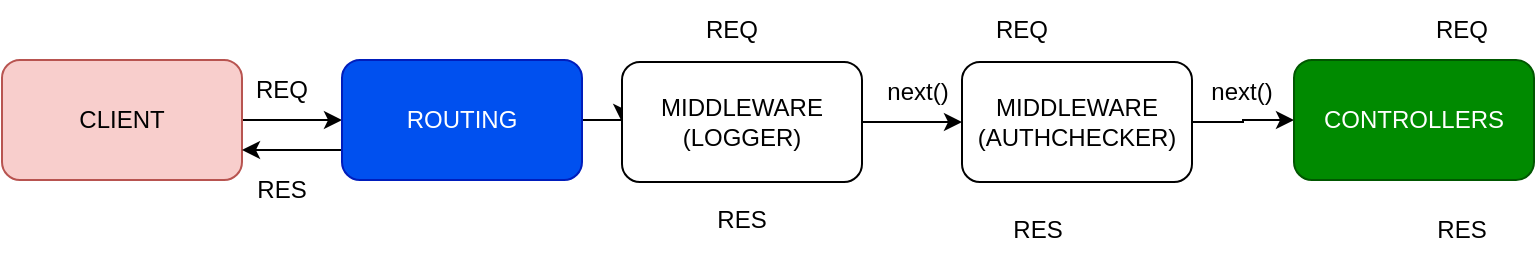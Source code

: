 <mxfile version="25.0.3">
  <diagram name="Page-1" id="gdDhHlWUZj338MS2ux0h">
    <mxGraphModel dx="1274" dy="660" grid="1" gridSize="10" guides="1" tooltips="1" connect="1" arrows="1" fold="1" page="1" pageScale="1" pageWidth="850" pageHeight="1100" math="0" shadow="0">
      <root>
        <mxCell id="0" />
        <mxCell id="1" parent="0" />
        <mxCell id="mX6sdiU1rQhJTi1IN9QL-3" value="" style="edgeStyle=orthogonalEdgeStyle;rounded=0;orthogonalLoop=1;jettySize=auto;html=1;" edge="1" parent="1" source="mX6sdiU1rQhJTi1IN9QL-1" target="mX6sdiU1rQhJTi1IN9QL-2">
          <mxGeometry relative="1" as="geometry" />
        </mxCell>
        <mxCell id="mX6sdiU1rQhJTi1IN9QL-1" value="CLIENT " style="rounded=1;whiteSpace=wrap;html=1;fillColor=#f8cecc;strokeColor=#b85450;" vertex="1" parent="1">
          <mxGeometry x="30" y="106" width="120" height="60" as="geometry" />
        </mxCell>
        <mxCell id="mX6sdiU1rQhJTi1IN9QL-6" style="edgeStyle=orthogonalEdgeStyle;rounded=0;orthogonalLoop=1;jettySize=auto;html=1;exitX=1;exitY=0.5;exitDx=0;exitDy=0;entryX=0;entryY=0.5;entryDx=0;entryDy=0;" edge="1" parent="1" source="mX6sdiU1rQhJTi1IN9QL-9" target="mX6sdiU1rQhJTi1IN9QL-4">
          <mxGeometry relative="1" as="geometry" />
        </mxCell>
        <mxCell id="mX6sdiU1rQhJTi1IN9QL-15" style="edgeStyle=orthogonalEdgeStyle;rounded=0;orthogonalLoop=1;jettySize=auto;html=1;exitX=1;exitY=0.5;exitDx=0;exitDy=0;entryX=0;entryY=0.5;entryDx=0;entryDy=0;" edge="1" parent="1" source="mX6sdiU1rQhJTi1IN9QL-2" target="mX6sdiU1rQhJTi1IN9QL-7">
          <mxGeometry relative="1" as="geometry" />
        </mxCell>
        <mxCell id="mX6sdiU1rQhJTi1IN9QL-21" style="edgeStyle=orthogonalEdgeStyle;rounded=0;orthogonalLoop=1;jettySize=auto;html=1;exitX=0;exitY=0.75;exitDx=0;exitDy=0;entryX=1;entryY=0.75;entryDx=0;entryDy=0;" edge="1" parent="1" source="mX6sdiU1rQhJTi1IN9QL-2" target="mX6sdiU1rQhJTi1IN9QL-1">
          <mxGeometry relative="1" as="geometry" />
        </mxCell>
        <mxCell id="mX6sdiU1rQhJTi1IN9QL-2" value="ROUTING" style="whiteSpace=wrap;html=1;rounded=1;fillColor=#0050ef;fontColor=#ffffff;strokeColor=#001DBC;" vertex="1" parent="1">
          <mxGeometry x="200" y="106" width="120" height="60" as="geometry" />
        </mxCell>
        <mxCell id="mX6sdiU1rQhJTi1IN9QL-4" value="CONTROLLERS" style="rounded=1;whiteSpace=wrap;html=1;fillColor=#008a00;fontColor=#ffffff;strokeColor=#005700;" vertex="1" parent="1">
          <mxGeometry x="676" y="106" width="120" height="60" as="geometry" />
        </mxCell>
        <mxCell id="mX6sdiU1rQhJTi1IN9QL-14" style="edgeStyle=orthogonalEdgeStyle;rounded=0;orthogonalLoop=1;jettySize=auto;html=1;exitX=1;exitY=0.5;exitDx=0;exitDy=0;entryX=0;entryY=0.5;entryDx=0;entryDy=0;" edge="1" parent="1" source="mX6sdiU1rQhJTi1IN9QL-7" target="mX6sdiU1rQhJTi1IN9QL-9">
          <mxGeometry relative="1" as="geometry" />
        </mxCell>
        <mxCell id="mX6sdiU1rQhJTi1IN9QL-7" value="MIDDLEWARE&lt;br&gt;(LOGGER)" style="rounded=1;whiteSpace=wrap;html=1;" vertex="1" parent="1">
          <mxGeometry x="340" y="107" width="120" height="60" as="geometry" />
        </mxCell>
        <mxCell id="mX6sdiU1rQhJTi1IN9QL-9" value="MIDDLEWARE&lt;br&gt;(AUTHCHECKER)" style="rounded=1;whiteSpace=wrap;html=1;" vertex="1" parent="1">
          <mxGeometry x="510" y="107" width="115" height="60" as="geometry" />
        </mxCell>
        <mxCell id="mX6sdiU1rQhJTi1IN9QL-12" value="REQ" style="text;html=1;align=center;verticalAlign=middle;whiteSpace=wrap;rounded=0;" vertex="1" parent="1">
          <mxGeometry x="140" y="106" width="60" height="30" as="geometry" />
        </mxCell>
        <mxCell id="mX6sdiU1rQhJTi1IN9QL-17" value="REQ" style="text;html=1;align=center;verticalAlign=middle;whiteSpace=wrap;rounded=0;" vertex="1" parent="1">
          <mxGeometry x="510" y="76" width="60" height="30" as="geometry" />
        </mxCell>
        <mxCell id="mX6sdiU1rQhJTi1IN9QL-18" value="REQ" style="text;html=1;align=center;verticalAlign=middle;whiteSpace=wrap;rounded=0;" vertex="1" parent="1">
          <mxGeometry x="365" y="76" width="60" height="30" as="geometry" />
        </mxCell>
        <mxCell id="mX6sdiU1rQhJTi1IN9QL-22" value="REQ" style="text;html=1;align=center;verticalAlign=middle;whiteSpace=wrap;rounded=0;" vertex="1" parent="1">
          <mxGeometry x="730" y="76" width="60" height="30" as="geometry" />
        </mxCell>
        <mxCell id="mX6sdiU1rQhJTi1IN9QL-23" value="RES" style="text;html=1;align=center;verticalAlign=middle;whiteSpace=wrap;rounded=0;" vertex="1" parent="1">
          <mxGeometry x="730" y="176" width="60" height="30" as="geometry" />
        </mxCell>
        <mxCell id="mX6sdiU1rQhJTi1IN9QL-24" value="RES" style="text;html=1;align=center;verticalAlign=middle;whiteSpace=wrap;rounded=0;" vertex="1" parent="1">
          <mxGeometry x="517.5" y="171" width="60" height="40" as="geometry" />
        </mxCell>
        <mxCell id="mX6sdiU1rQhJTi1IN9QL-25" value="RES" style="text;html=1;align=center;verticalAlign=middle;whiteSpace=wrap;rounded=0;" vertex="1" parent="1">
          <mxGeometry x="370" y="171" width="60" height="30" as="geometry" />
        </mxCell>
        <mxCell id="mX6sdiU1rQhJTi1IN9QL-27" value="RES" style="text;html=1;align=center;verticalAlign=middle;whiteSpace=wrap;rounded=0;" vertex="1" parent="1">
          <mxGeometry x="140" y="156" width="60" height="30" as="geometry" />
        </mxCell>
        <mxCell id="mX6sdiU1rQhJTi1IN9QL-28" value="next()" style="text;html=1;align=center;verticalAlign=middle;whiteSpace=wrap;rounded=0;" vertex="1" parent="1">
          <mxGeometry x="457.5" y="107" width="60" height="30" as="geometry" />
        </mxCell>
        <mxCell id="mX6sdiU1rQhJTi1IN9QL-29" value="next()" style="text;html=1;align=center;verticalAlign=middle;whiteSpace=wrap;rounded=0;" vertex="1" parent="1">
          <mxGeometry x="620" y="107" width="60" height="30" as="geometry" />
        </mxCell>
      </root>
    </mxGraphModel>
  </diagram>
</mxfile>
